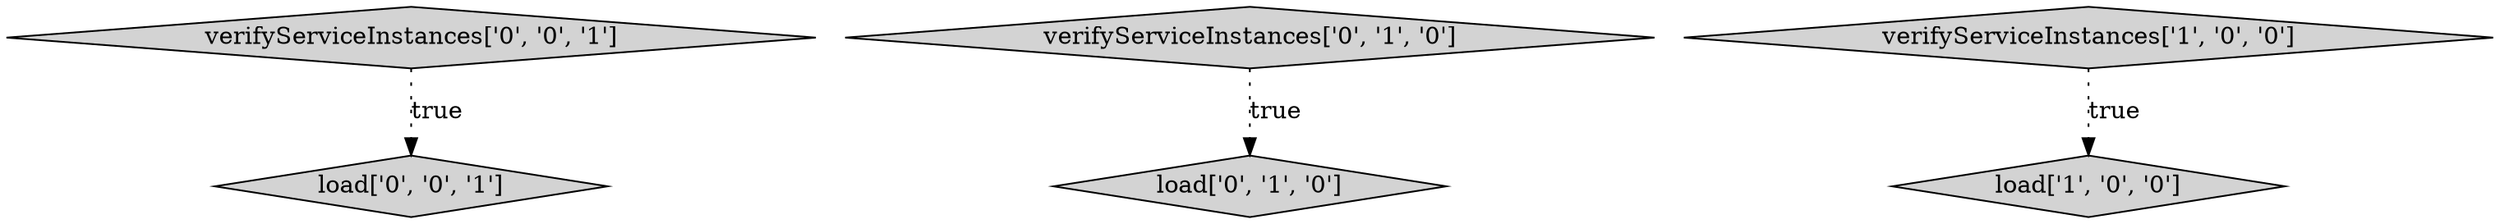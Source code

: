 digraph {
5 [style = filled, label = "verifyServiceInstances['0', '0', '1']", fillcolor = lightgray, shape = diamond image = "AAA0AAABBB3BBB"];
3 [style = filled, label = "load['0', '1', '0']", fillcolor = lightgray, shape = diamond image = "AAA0AAABBB2BBB"];
4 [style = filled, label = "load['0', '0', '1']", fillcolor = lightgray, shape = diamond image = "AAA0AAABBB3BBB"];
1 [style = filled, label = "load['1', '0', '0']", fillcolor = lightgray, shape = diamond image = "AAA0AAABBB1BBB"];
2 [style = filled, label = "verifyServiceInstances['0', '1', '0']", fillcolor = lightgray, shape = diamond image = "AAA0AAABBB2BBB"];
0 [style = filled, label = "verifyServiceInstances['1', '0', '0']", fillcolor = lightgray, shape = diamond image = "AAA0AAABBB1BBB"];
5->4 [style = dotted, label="true"];
0->1 [style = dotted, label="true"];
2->3 [style = dotted, label="true"];
}
